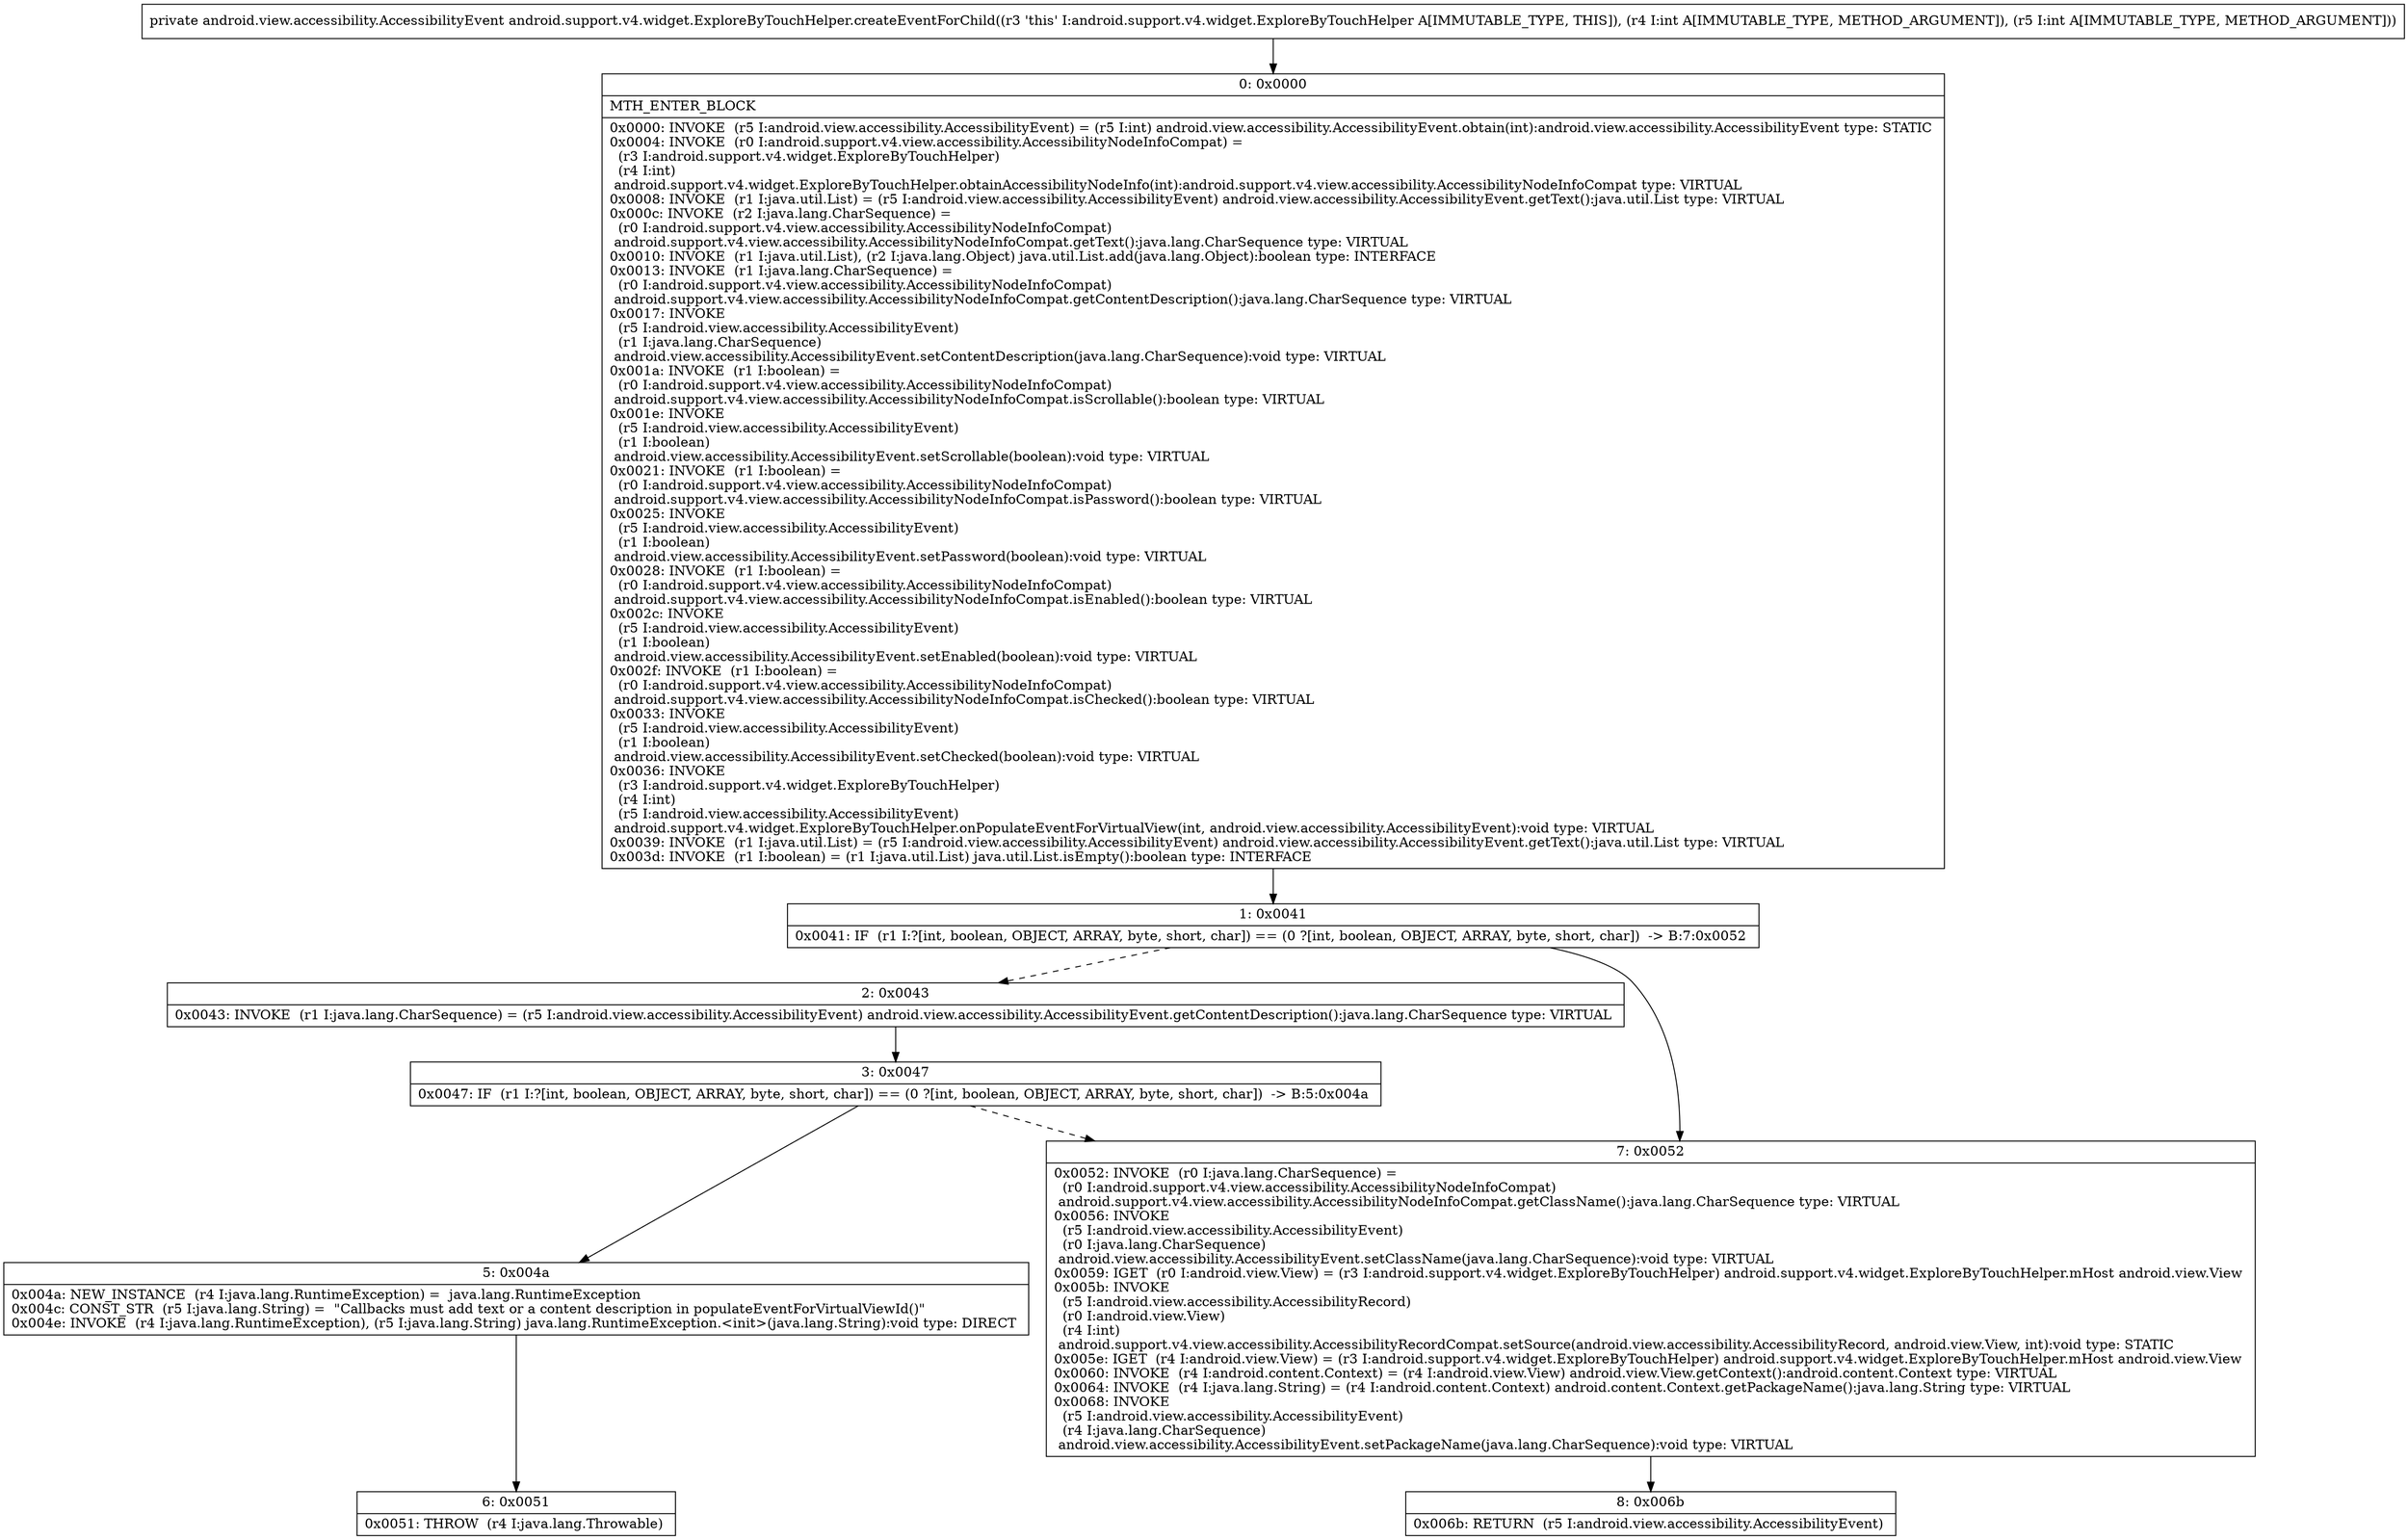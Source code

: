 digraph "CFG forandroid.support.v4.widget.ExploreByTouchHelper.createEventForChild(II)Landroid\/view\/accessibility\/AccessibilityEvent;" {
Node_0 [shape=record,label="{0\:\ 0x0000|MTH_ENTER_BLOCK\l|0x0000: INVOKE  (r5 I:android.view.accessibility.AccessibilityEvent) = (r5 I:int) android.view.accessibility.AccessibilityEvent.obtain(int):android.view.accessibility.AccessibilityEvent type: STATIC \l0x0004: INVOKE  (r0 I:android.support.v4.view.accessibility.AccessibilityNodeInfoCompat) = \l  (r3 I:android.support.v4.widget.ExploreByTouchHelper)\l  (r4 I:int)\l android.support.v4.widget.ExploreByTouchHelper.obtainAccessibilityNodeInfo(int):android.support.v4.view.accessibility.AccessibilityNodeInfoCompat type: VIRTUAL \l0x0008: INVOKE  (r1 I:java.util.List) = (r5 I:android.view.accessibility.AccessibilityEvent) android.view.accessibility.AccessibilityEvent.getText():java.util.List type: VIRTUAL \l0x000c: INVOKE  (r2 I:java.lang.CharSequence) = \l  (r0 I:android.support.v4.view.accessibility.AccessibilityNodeInfoCompat)\l android.support.v4.view.accessibility.AccessibilityNodeInfoCompat.getText():java.lang.CharSequence type: VIRTUAL \l0x0010: INVOKE  (r1 I:java.util.List), (r2 I:java.lang.Object) java.util.List.add(java.lang.Object):boolean type: INTERFACE \l0x0013: INVOKE  (r1 I:java.lang.CharSequence) = \l  (r0 I:android.support.v4.view.accessibility.AccessibilityNodeInfoCompat)\l android.support.v4.view.accessibility.AccessibilityNodeInfoCompat.getContentDescription():java.lang.CharSequence type: VIRTUAL \l0x0017: INVOKE  \l  (r5 I:android.view.accessibility.AccessibilityEvent)\l  (r1 I:java.lang.CharSequence)\l android.view.accessibility.AccessibilityEvent.setContentDescription(java.lang.CharSequence):void type: VIRTUAL \l0x001a: INVOKE  (r1 I:boolean) = \l  (r0 I:android.support.v4.view.accessibility.AccessibilityNodeInfoCompat)\l android.support.v4.view.accessibility.AccessibilityNodeInfoCompat.isScrollable():boolean type: VIRTUAL \l0x001e: INVOKE  \l  (r5 I:android.view.accessibility.AccessibilityEvent)\l  (r1 I:boolean)\l android.view.accessibility.AccessibilityEvent.setScrollable(boolean):void type: VIRTUAL \l0x0021: INVOKE  (r1 I:boolean) = \l  (r0 I:android.support.v4.view.accessibility.AccessibilityNodeInfoCompat)\l android.support.v4.view.accessibility.AccessibilityNodeInfoCompat.isPassword():boolean type: VIRTUAL \l0x0025: INVOKE  \l  (r5 I:android.view.accessibility.AccessibilityEvent)\l  (r1 I:boolean)\l android.view.accessibility.AccessibilityEvent.setPassword(boolean):void type: VIRTUAL \l0x0028: INVOKE  (r1 I:boolean) = \l  (r0 I:android.support.v4.view.accessibility.AccessibilityNodeInfoCompat)\l android.support.v4.view.accessibility.AccessibilityNodeInfoCompat.isEnabled():boolean type: VIRTUAL \l0x002c: INVOKE  \l  (r5 I:android.view.accessibility.AccessibilityEvent)\l  (r1 I:boolean)\l android.view.accessibility.AccessibilityEvent.setEnabled(boolean):void type: VIRTUAL \l0x002f: INVOKE  (r1 I:boolean) = \l  (r0 I:android.support.v4.view.accessibility.AccessibilityNodeInfoCompat)\l android.support.v4.view.accessibility.AccessibilityNodeInfoCompat.isChecked():boolean type: VIRTUAL \l0x0033: INVOKE  \l  (r5 I:android.view.accessibility.AccessibilityEvent)\l  (r1 I:boolean)\l android.view.accessibility.AccessibilityEvent.setChecked(boolean):void type: VIRTUAL \l0x0036: INVOKE  \l  (r3 I:android.support.v4.widget.ExploreByTouchHelper)\l  (r4 I:int)\l  (r5 I:android.view.accessibility.AccessibilityEvent)\l android.support.v4.widget.ExploreByTouchHelper.onPopulateEventForVirtualView(int, android.view.accessibility.AccessibilityEvent):void type: VIRTUAL \l0x0039: INVOKE  (r1 I:java.util.List) = (r5 I:android.view.accessibility.AccessibilityEvent) android.view.accessibility.AccessibilityEvent.getText():java.util.List type: VIRTUAL \l0x003d: INVOKE  (r1 I:boolean) = (r1 I:java.util.List) java.util.List.isEmpty():boolean type: INTERFACE \l}"];
Node_1 [shape=record,label="{1\:\ 0x0041|0x0041: IF  (r1 I:?[int, boolean, OBJECT, ARRAY, byte, short, char]) == (0 ?[int, boolean, OBJECT, ARRAY, byte, short, char])  \-\> B:7:0x0052 \l}"];
Node_2 [shape=record,label="{2\:\ 0x0043|0x0043: INVOKE  (r1 I:java.lang.CharSequence) = (r5 I:android.view.accessibility.AccessibilityEvent) android.view.accessibility.AccessibilityEvent.getContentDescription():java.lang.CharSequence type: VIRTUAL \l}"];
Node_3 [shape=record,label="{3\:\ 0x0047|0x0047: IF  (r1 I:?[int, boolean, OBJECT, ARRAY, byte, short, char]) == (0 ?[int, boolean, OBJECT, ARRAY, byte, short, char])  \-\> B:5:0x004a \l}"];
Node_5 [shape=record,label="{5\:\ 0x004a|0x004a: NEW_INSTANCE  (r4 I:java.lang.RuntimeException) =  java.lang.RuntimeException \l0x004c: CONST_STR  (r5 I:java.lang.String) =  \"Callbacks must add text or a content description in populateEventForVirtualViewId()\" \l0x004e: INVOKE  (r4 I:java.lang.RuntimeException), (r5 I:java.lang.String) java.lang.RuntimeException.\<init\>(java.lang.String):void type: DIRECT \l}"];
Node_6 [shape=record,label="{6\:\ 0x0051|0x0051: THROW  (r4 I:java.lang.Throwable) \l}"];
Node_7 [shape=record,label="{7\:\ 0x0052|0x0052: INVOKE  (r0 I:java.lang.CharSequence) = \l  (r0 I:android.support.v4.view.accessibility.AccessibilityNodeInfoCompat)\l android.support.v4.view.accessibility.AccessibilityNodeInfoCompat.getClassName():java.lang.CharSequence type: VIRTUAL \l0x0056: INVOKE  \l  (r5 I:android.view.accessibility.AccessibilityEvent)\l  (r0 I:java.lang.CharSequence)\l android.view.accessibility.AccessibilityEvent.setClassName(java.lang.CharSequence):void type: VIRTUAL \l0x0059: IGET  (r0 I:android.view.View) = (r3 I:android.support.v4.widget.ExploreByTouchHelper) android.support.v4.widget.ExploreByTouchHelper.mHost android.view.View \l0x005b: INVOKE  \l  (r5 I:android.view.accessibility.AccessibilityRecord)\l  (r0 I:android.view.View)\l  (r4 I:int)\l android.support.v4.view.accessibility.AccessibilityRecordCompat.setSource(android.view.accessibility.AccessibilityRecord, android.view.View, int):void type: STATIC \l0x005e: IGET  (r4 I:android.view.View) = (r3 I:android.support.v4.widget.ExploreByTouchHelper) android.support.v4.widget.ExploreByTouchHelper.mHost android.view.View \l0x0060: INVOKE  (r4 I:android.content.Context) = (r4 I:android.view.View) android.view.View.getContext():android.content.Context type: VIRTUAL \l0x0064: INVOKE  (r4 I:java.lang.String) = (r4 I:android.content.Context) android.content.Context.getPackageName():java.lang.String type: VIRTUAL \l0x0068: INVOKE  \l  (r5 I:android.view.accessibility.AccessibilityEvent)\l  (r4 I:java.lang.CharSequence)\l android.view.accessibility.AccessibilityEvent.setPackageName(java.lang.CharSequence):void type: VIRTUAL \l}"];
Node_8 [shape=record,label="{8\:\ 0x006b|0x006b: RETURN  (r5 I:android.view.accessibility.AccessibilityEvent) \l}"];
MethodNode[shape=record,label="{private android.view.accessibility.AccessibilityEvent android.support.v4.widget.ExploreByTouchHelper.createEventForChild((r3 'this' I:android.support.v4.widget.ExploreByTouchHelper A[IMMUTABLE_TYPE, THIS]), (r4 I:int A[IMMUTABLE_TYPE, METHOD_ARGUMENT]), (r5 I:int A[IMMUTABLE_TYPE, METHOD_ARGUMENT])) }"];
MethodNode -> Node_0;
Node_0 -> Node_1;
Node_1 -> Node_2[style=dashed];
Node_1 -> Node_7;
Node_2 -> Node_3;
Node_3 -> Node_5;
Node_3 -> Node_7[style=dashed];
Node_5 -> Node_6;
Node_7 -> Node_8;
}


